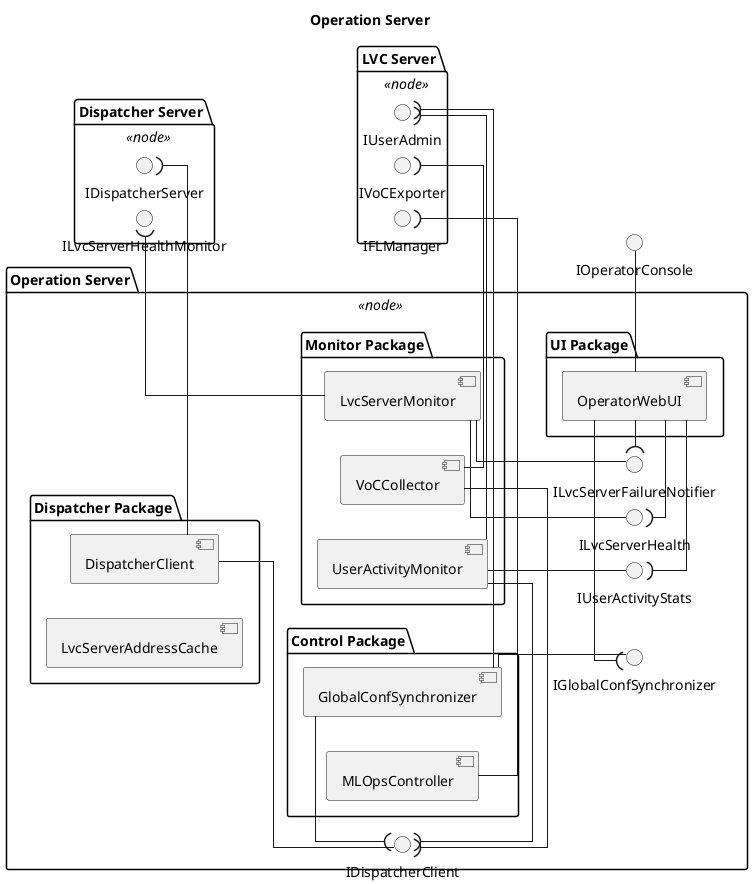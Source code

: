 @startuml

left to right direction
skinparam linetype ortho

title Operation Server

interface IOperatorConsole

package "LVC Server" <<node>> {
  interface IVoCExporter
  interface IUserAdmin
  interface IFLManager
}

package "Dispatcher Server" <<node>> {
  interface IDispatcherServer
  interface ILvcServerHealthMonitor
}

package "Operation Server" <<node>> {
  interface IDispatcherClient
  interface IGlobalConfSynchronizer
  interface ILvcServerHealth
  interface IUserActivityStats
  interface ILvcServerFailureNotifier

  package "Dispatcher Package" {
    component DispatcherClient
    component LvcServerAddressCache
    
    IDispatcherServer )- DispatcherClient
  }
  
  package "UI Package" {
    component OperatorWebUI
  }

  package "Control Package" {
    component GlobalConfSynchronizer
    component MLOpsController
  }
  
  package "Monitor Package" {
    component LvcServerMonitor
    component VoCCollector
    component UserActivityMonitor
  }
  
  IUserAdmin )- GlobalConfSynchronizer
  IDispatcherClient )- GlobalConfSynchronizer
  ILvcServerHealthMonitor )- LvcServerMonitor
  IDispatcherClient )- VoCCollector
  IDispatcherClient )- UserActivityMonitor
  IVoCExporter )- VoCCollector
  IUserAdmin )- UserActivityMonitor
  IGlobalConfSynchronizer )- OperatorWebUI
  ILvcServerHealth )- OperatorWebUI
  IUserActivityStats )- OperatorWebUI
  ILvcServerFailureNotifier )- OperatorWebUI
  IFLManager )- MLOpsController

  DispatcherClient --() IDispatcherClient
  GlobalConfSynchronizer --() IGlobalConfSynchronizer
  LvcServerMonitor --() ILvcServerHealth
  LvcServerMonitor --() ILvcServerFailureNotifier
  UserActivityMonitor --() IUserActivityStats
}

OperatorWebUI -() IOperatorConsole

@enduml
